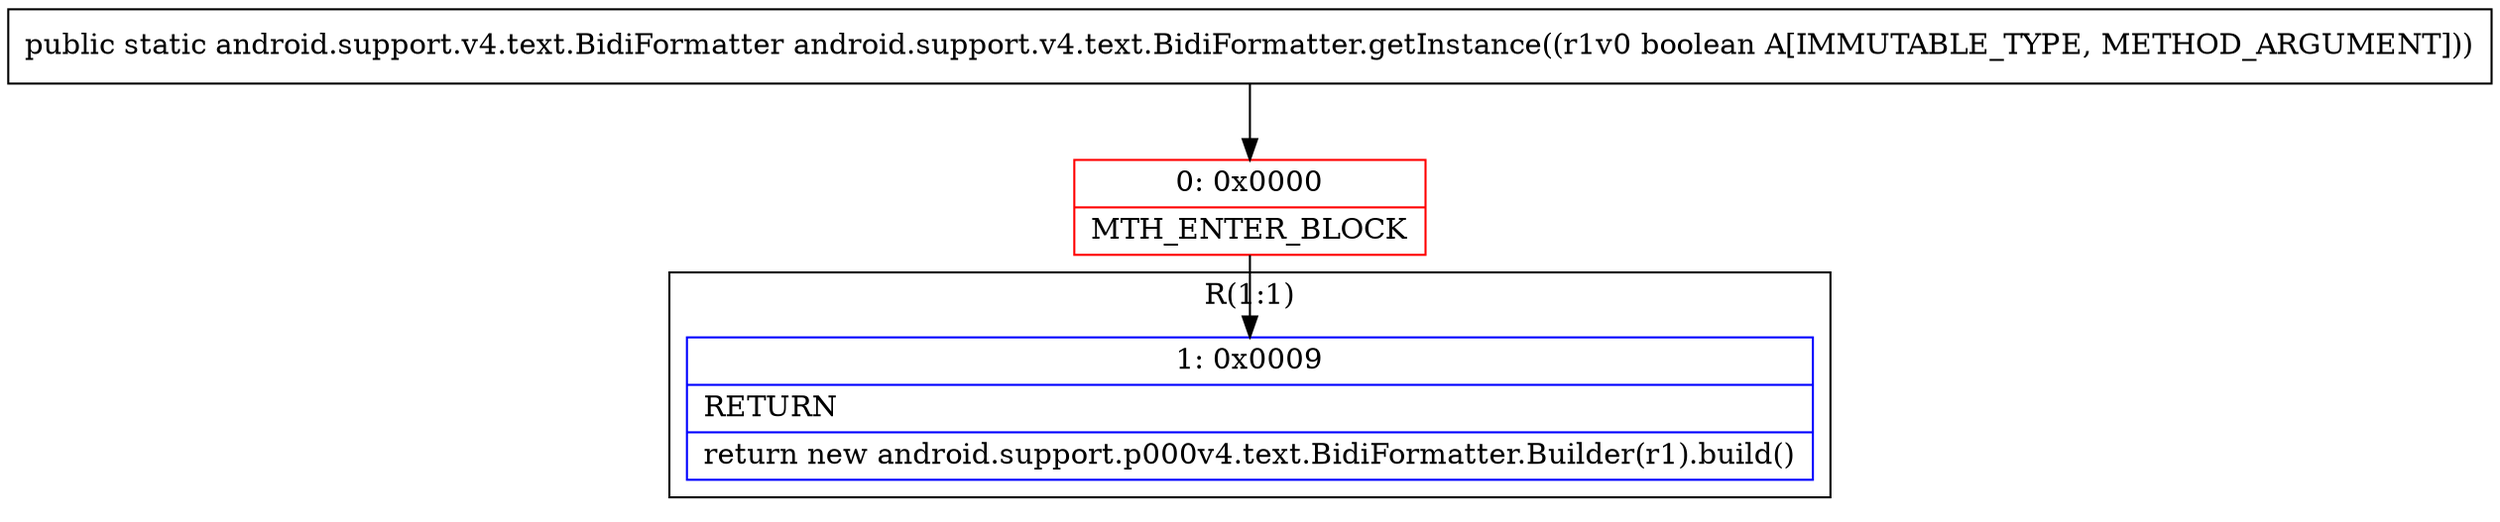 digraph "CFG forandroid.support.v4.text.BidiFormatter.getInstance(Z)Landroid\/support\/v4\/text\/BidiFormatter;" {
subgraph cluster_Region_1038130334 {
label = "R(1:1)";
node [shape=record,color=blue];
Node_1 [shape=record,label="{1\:\ 0x0009|RETURN\l|return new android.support.p000v4.text.BidiFormatter.Builder(r1).build()\l}"];
}
Node_0 [shape=record,color=red,label="{0\:\ 0x0000|MTH_ENTER_BLOCK\l}"];
MethodNode[shape=record,label="{public static android.support.v4.text.BidiFormatter android.support.v4.text.BidiFormatter.getInstance((r1v0 boolean A[IMMUTABLE_TYPE, METHOD_ARGUMENT])) }"];
MethodNode -> Node_0;
Node_0 -> Node_1;
}

